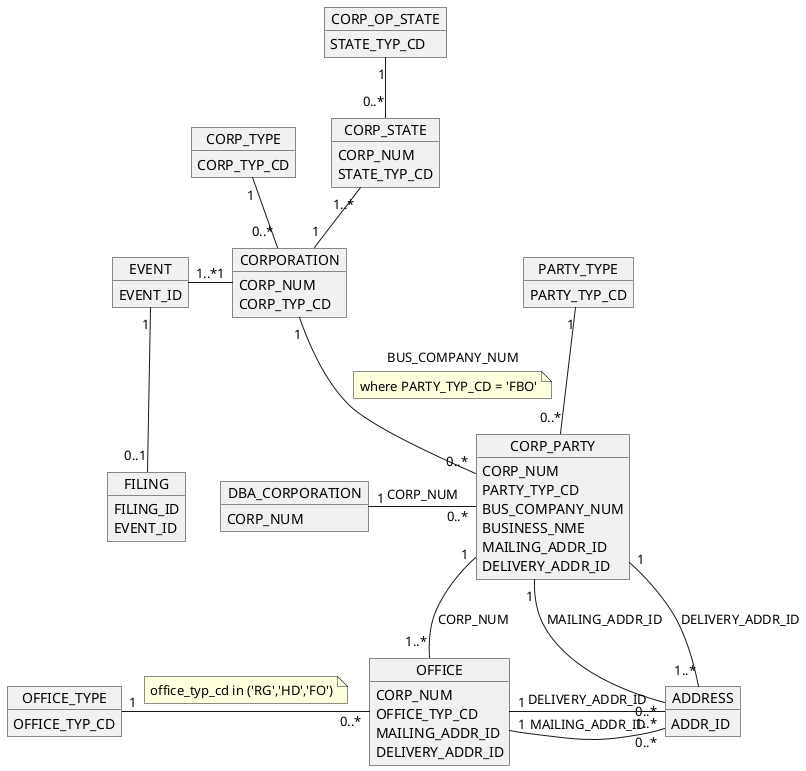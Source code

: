 @startuml

object CORP_TYPE {
	CORP_TYP_CD
}

object CORP_OP_STATE {
	STATE_TYP_CD
}

object CORP_STATE {
	CORP_NUM
	STATE_TYP_CD
}

object CORPORATION {
	CORP_NUM
	CORP_TYP_CD
}

object DBA_CORPORATION {
	CORP_NUM
}

object CORP_PARTY {
	CORP_NUM
	PARTY_TYP_CD
	BUS_COMPANY_NUM
	BUSINESS_NME
	MAILING_ADDR_ID
	DELIVERY_ADDR_ID
}

object PARTY_TYPE {
	PARTY_TYP_CD
}

object OFFICE_TYPE {
	OFFICE_TYP_CD
}

object OFFICE {
	CORP_NUM
	OFFICE_TYP_CD
	MAILING_ADDR_ID
	DELIVERY_ADDR_ID
}

object ADDRESS {
	ADDR_ID
}

object EVENT {
	EVENT_ID
}

object FILING {
	FILING_ID
	EVENT_ID
}

CORP_TYPE "1" -down- "0..*" CORPORATION
CORP_STATE "1..*" -down- "1" CORPORATION
CORP_OP_STATE "1" -down- "0..*" CORP_STATE

CORPORATION "1" -right- "0..*" CORP_PARTY : BUS_COMPANY_NUM
note on link : where PARTY_TYP_CD = 'FBO'
DBA_CORPORATION "1" -right- "0..*" CORP_PARTY : CORP_NUM
CORPORATION -[hidden]down- DBA_CORPORATION

PARTY_TYPE "1" -- "0..*" CORP_PARTY

CORP_PARTY "1" -down- "1..*" ADDRESS : DELIVERY_ADDR_ID
CORP_PARTY "1" -down- "0..*" ADDRESS : MAILING_ADDR_ID

OFFICE_TYPE "1" -right- "0..*" OFFICE
note on link : office_typ_cd in ('RG','HD','FO')

CORP_PARTY "1" -right- "1..*" OFFICE : CORP_NUM

OFFICE "1" -right- "1..*" ADDRESS : DELIVERY_ADDR_ID
OFFICE "1" -right- "0..*" ADDRESS : MAILING_ADDR_ID

EVENT "1..*" -right- "1" CORPORATION
EVENT "1" -down- "0..1" FILING

@enduml
